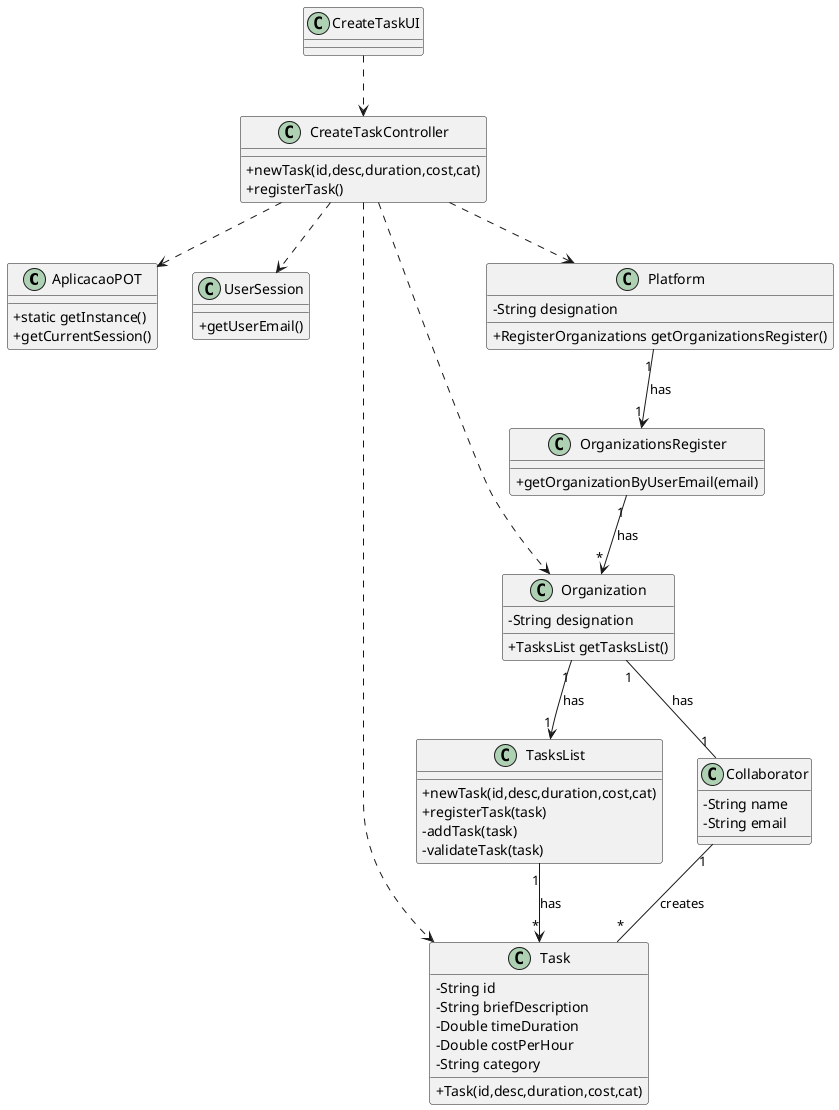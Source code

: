 @startuml
skinparam classAttributeIconSize 0

class AplicacaoPOT
{
  +static getInstance()
  +getCurrentSession()
}

class UserSession
{
  +getUserEmail()
}

class Task {
  -String id
  -String briefDescription
  -Double timeDuration
  -Double costPerHour
  -String category
  +Task(id,desc,duration,cost,cat)
}

class Organization {
  -String designation
  +TasksList getTasksList()
}

class TasksList {
  +newTask(id,desc,duration,cost,cat)
  +registerTask(task)
  -addTask(task)
  -validateTask(task)
}

class Platform {
  -String designation
  +RegisterOrganizations getOrganizationsRegister()
}

class OrganizationsRegister {
  +getOrganizationByUserEmail(email)
}

class CreateTaskController {
  +newTask(id,desc,duration,cost,cat)
  +registerTask()
}

class CreateTaskUI {

}

class Collaborator {
  -String name
  -String email
}

CreateTaskUI ..> CreateTaskController
CreateTaskController ..> Platform
CreateTaskController ..> Task
CreateTaskController ..> Organization
CreateTaskController ..> AplicacaoPOT
CreateTaskController ..> UserSession

Platform "1" --> "1" OrganizationsRegister : has

OrganizationsRegister "1" --> "*" Organization : has

Organization "1" --> "1" TasksList : has
Organization "1" -- "1" Collaborator: has

TasksList "1" --> "*" Task : has

Collaborator "1" -- "*" Task : creates


@enduml

